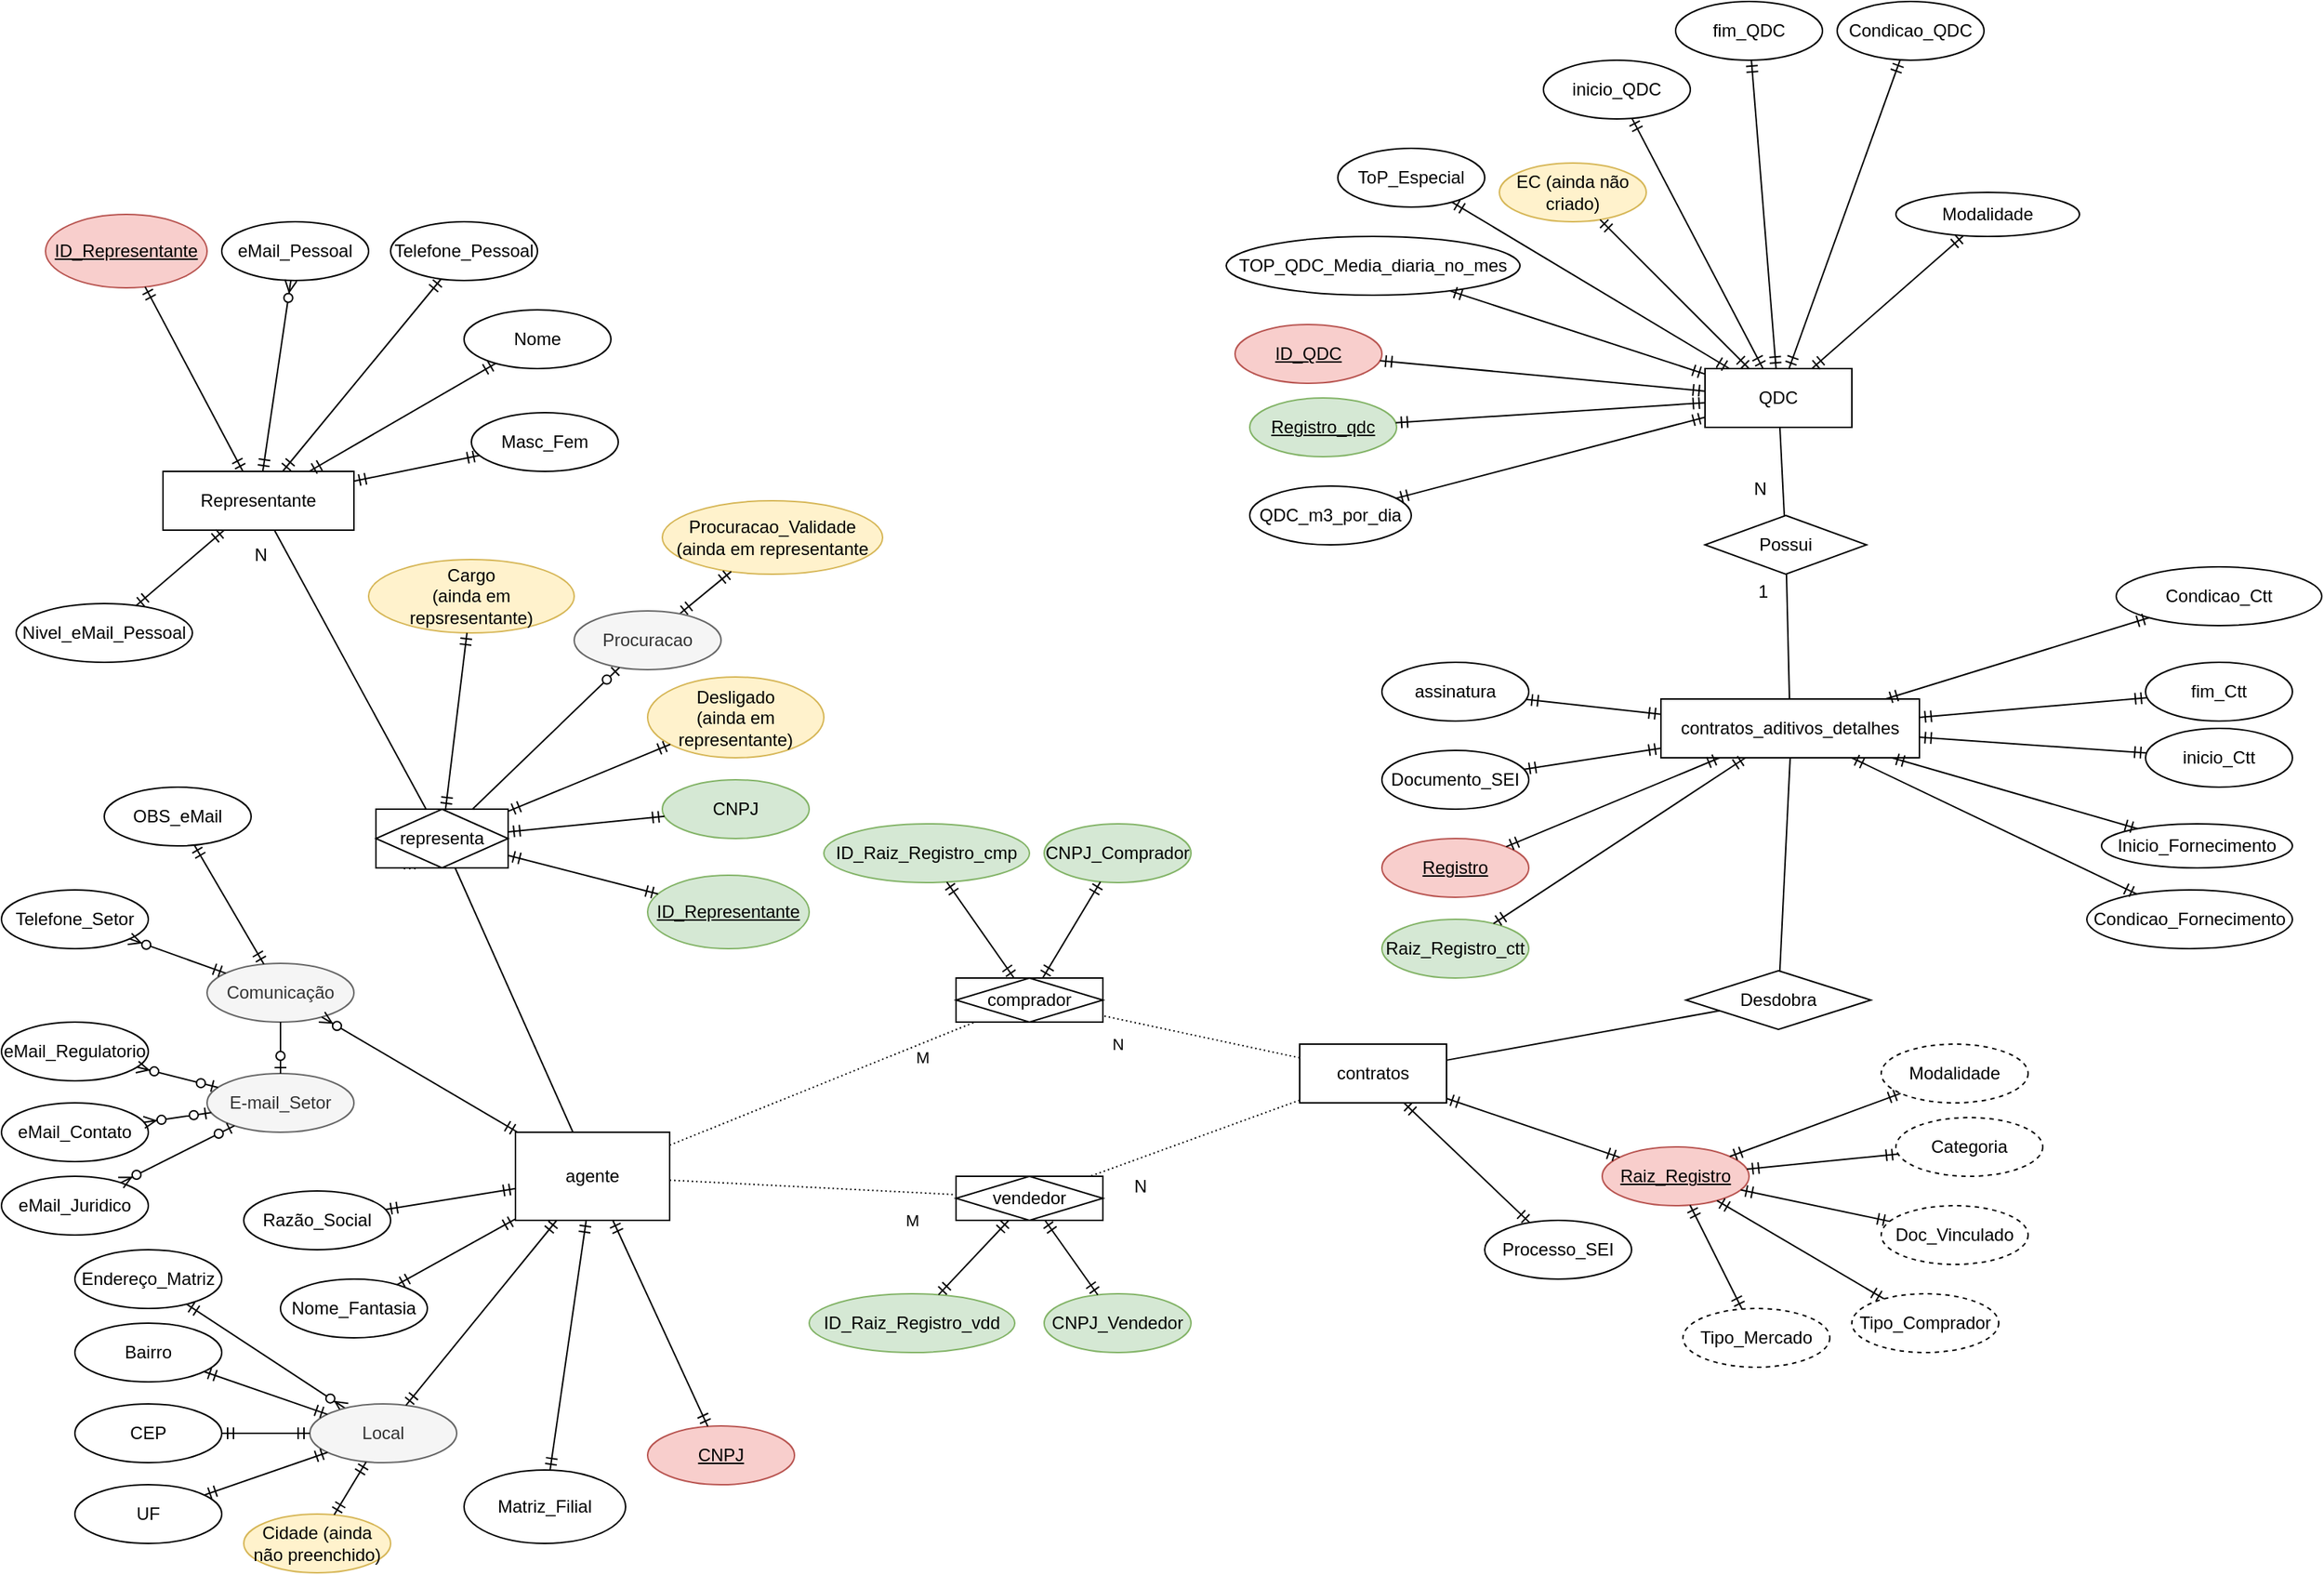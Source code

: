 <mxfile version="20.0.4" type="github">
  <diagram id="z1BtHYFctcjBthbJJMaT" name="Page-1">
    <mxGraphModel dx="2249" dy="762" grid="1" gridSize="10" guides="1" tooltips="1" connect="1" arrows="1" fold="1" page="1" pageScale="1" pageWidth="827" pageHeight="1169" math="0" shadow="0">
      <root>
        <mxCell id="0" />
        <mxCell id="1" parent="0" />
        <mxCell id="Wu606X-JvPXH9mhJWYIT-5" value="M" style="endArrow=none;html=1;rounded=0;dashed=1;dashPattern=1 2;" parent="1" source="j8WhiuEkw0j2lpAJxVqF-8" target="yKtcP5rsoNFj0mbVy7FB-18" edge="1">
          <mxGeometry x="0.615" y="-9" relative="1" as="geometry">
            <mxPoint x="-270" y="823.631" as="sourcePoint" />
            <mxPoint x="690" y="1040" as="targetPoint" />
            <mxPoint x="1" as="offset" />
          </mxGeometry>
        </mxCell>
        <mxCell id="Wu606X-JvPXH9mhJWYIT-7" value="N" style="endArrow=none;html=1;rounded=0;dashed=1;dashPattern=1 2;" parent="1" source="yKtcP5rsoNFj0mbVy7FB-27" target="yKtcP5rsoNFj0mbVy7FB-18" edge="1">
          <mxGeometry x="0.798" y="17" relative="1" as="geometry">
            <mxPoint x="490" y="870" as="sourcePoint" />
            <mxPoint x="600" y="1000" as="targetPoint" />
            <mxPoint as="offset" />
          </mxGeometry>
        </mxCell>
        <mxCell id="Wu606X-JvPXH9mhJWYIT-8" value="N" style="resizable=0;html=1;align=right;verticalAlign=bottom;" parent="Wu606X-JvPXH9mhJWYIT-7" connectable="0" vertex="1">
          <mxGeometry x="1" relative="1" as="geometry">
            <mxPoint x="-20" as="offset" />
          </mxGeometry>
        </mxCell>
        <mxCell id="Wu606X-JvPXH9mhJWYIT-9" value="contratos_aditivos_detalhes" style="whiteSpace=wrap;html=1;align=center;" parent="1" vertex="1">
          <mxGeometry x="310" y="565" width="176" height="40" as="geometry" />
        </mxCell>
        <mxCell id="Wu606X-JvPXH9mhJWYIT-16" value="CNPJ_Comprador" style="ellipse;whiteSpace=wrap;html=1;align=center;fillColor=#d5e8d4;strokeColor=#82b366;" parent="1" vertex="1">
          <mxGeometry x="-110" y="650" width="100" height="40" as="geometry" />
        </mxCell>
        <mxCell id="Wu606X-JvPXH9mhJWYIT-18" value="CNPJ_Vendedor" style="ellipse;whiteSpace=wrap;html=1;align=center;fillColor=#d5e8d4;strokeColor=#82b366;" parent="1" vertex="1">
          <mxGeometry x="-110" y="970" width="100" height="40" as="geometry" />
        </mxCell>
        <mxCell id="Wu606X-JvPXH9mhJWYIT-19" value="" style="fontSize=12;html=1;endArrow=ERmandOne;startArrow=ERmandOne;rounded=0;" parent="1" source="Wu606X-JvPXH9mhJWYIT-16" target="yKtcP5rsoNFj0mbVy7FB-18" edge="1">
          <mxGeometry width="100" height="100" relative="1" as="geometry">
            <mxPoint x="360" y="840" as="sourcePoint" />
            <mxPoint x="100" y="1050" as="targetPoint" />
          </mxGeometry>
        </mxCell>
        <mxCell id="Wu606X-JvPXH9mhJWYIT-20" value="" style="fontSize=12;html=1;endArrow=ERmandOne;startArrow=ERmandOne;rounded=0;" parent="1" source="Wu606X-JvPXH9mhJWYIT-18" target="yKtcP5rsoNFj0mbVy7FB-11" edge="1">
          <mxGeometry width="100" height="100" relative="1" as="geometry">
            <mxPoint x="-319.578" y="769.128" as="sourcePoint" />
            <mxPoint x="-382.5" y="965" as="targetPoint" />
            <Array as="points" />
          </mxGeometry>
        </mxCell>
        <mxCell id="Wu606X-JvPXH9mhJWYIT-21" value="Processo_SEI" style="ellipse;whiteSpace=wrap;html=1;align=center;" parent="1" vertex="1">
          <mxGeometry x="190" y="920" width="100" height="40" as="geometry" />
        </mxCell>
        <mxCell id="Wu606X-JvPXH9mhJWYIT-22" value="Documento_SEI" style="ellipse;whiteSpace=wrap;html=1;align=center;" parent="1" vertex="1">
          <mxGeometry x="120" y="600" width="100" height="40" as="geometry" />
        </mxCell>
        <mxCell id="Wu606X-JvPXH9mhJWYIT-23" value="inicio_Ctt" style="ellipse;whiteSpace=wrap;html=1;align=center;" parent="1" vertex="1">
          <mxGeometry x="640" y="585" width="100" height="40" as="geometry" />
        </mxCell>
        <mxCell id="Wu606X-JvPXH9mhJWYIT-24" value="fim_Ctt" style="ellipse;whiteSpace=wrap;html=1;align=center;" parent="1" vertex="1">
          <mxGeometry x="640" y="540" width="100" height="40" as="geometry" />
        </mxCell>
        <mxCell id="Wu606X-JvPXH9mhJWYIT-26" value="Raiz_Registro" style="ellipse;whiteSpace=wrap;html=1;align=center;fontStyle=4;fillColor=#f8cecc;strokeColor=#b85450;" parent="1" vertex="1">
          <mxGeometry x="270" y="870" width="100" height="40" as="geometry" />
        </mxCell>
        <mxCell id="Wu606X-JvPXH9mhJWYIT-27" value="Doc_Vinculado" style="ellipse;whiteSpace=wrap;html=1;align=center;dashed=1;" parent="1" vertex="1">
          <mxGeometry x="460" y="910" width="100" height="40" as="geometry" />
        </mxCell>
        <mxCell id="Wu606X-JvPXH9mhJWYIT-28" value="Categoria" style="ellipse;whiteSpace=wrap;html=1;align=center;dashed=1;" parent="1" vertex="1">
          <mxGeometry x="470" y="850" width="100" height="40" as="geometry" />
        </mxCell>
        <mxCell id="Wu606X-JvPXH9mhJWYIT-29" value="Modalidade" style="ellipse;whiteSpace=wrap;html=1;align=center;dashed=1;" parent="1" vertex="1">
          <mxGeometry x="460" y="800" width="100" height="40" as="geometry" />
        </mxCell>
        <mxCell id="Wu606X-JvPXH9mhJWYIT-30" value="Tipo_Mercado" style="ellipse;whiteSpace=wrap;html=1;align=center;dashed=1;" parent="1" vertex="1">
          <mxGeometry x="325" y="980" width="100" height="40" as="geometry" />
        </mxCell>
        <mxCell id="Wu606X-JvPXH9mhJWYIT-31" value="Tipo_Comprador" style="ellipse;whiteSpace=wrap;html=1;align=center;dashed=1;" parent="1" vertex="1">
          <mxGeometry x="440" y="970" width="100" height="40" as="geometry" />
        </mxCell>
        <mxCell id="Wu606X-JvPXH9mhJWYIT-32" value="" style="fontSize=12;html=1;endArrow=ERmandOne;startArrow=ERmandOne;rounded=0;" parent="1" source="Wu606X-JvPXH9mhJWYIT-26" target="Wu606X-JvPXH9mhJWYIT-31" edge="1">
          <mxGeometry width="100" height="100" relative="1" as="geometry">
            <mxPoint x="120" y="795" as="sourcePoint" />
            <mxPoint x="220" y="695" as="targetPoint" />
          </mxGeometry>
        </mxCell>
        <mxCell id="Wu606X-JvPXH9mhJWYIT-34" value="" style="fontSize=12;html=1;endArrow=ERmandOne;startArrow=ERmandOne;rounded=0;" parent="1" source="Wu606X-JvPXH9mhJWYIT-26" target="Wu606X-JvPXH9mhJWYIT-27" edge="1">
          <mxGeometry width="100" height="100" relative="1" as="geometry">
            <mxPoint x="-95.621" y="656.001" as="sourcePoint" />
            <mxPoint x="-154.448" y="584.008" as="targetPoint" />
          </mxGeometry>
        </mxCell>
        <mxCell id="Wu606X-JvPXH9mhJWYIT-35" value="" style="fontSize=12;html=1;endArrow=ERmandOne;startArrow=ERmandOne;rounded=0;" parent="1" source="Wu606X-JvPXH9mhJWYIT-26" target="Wu606X-JvPXH9mhJWYIT-28" edge="1">
          <mxGeometry width="100" height="100" relative="1" as="geometry">
            <mxPoint x="-85.621" y="666.001" as="sourcePoint" />
            <mxPoint x="-144.448" y="594.008" as="targetPoint" />
          </mxGeometry>
        </mxCell>
        <mxCell id="Wu606X-JvPXH9mhJWYIT-36" value="" style="fontSize=12;html=1;endArrow=ERmandOne;startArrow=ERmandOne;rounded=0;" parent="1" source="Wu606X-JvPXH9mhJWYIT-26" target="Wu606X-JvPXH9mhJWYIT-29" edge="1">
          <mxGeometry width="100" height="100" relative="1" as="geometry">
            <mxPoint x="-75.621" y="676.001" as="sourcePoint" />
            <mxPoint x="-134.448" y="604.008" as="targetPoint" />
          </mxGeometry>
        </mxCell>
        <mxCell id="Wu606X-JvPXH9mhJWYIT-37" value="" style="fontSize=12;html=1;endArrow=ERmandOne;startArrow=ERmandOne;rounded=0;" parent="1" source="Wu606X-JvPXH9mhJWYIT-26" target="Wu606X-JvPXH9mhJWYIT-30" edge="1">
          <mxGeometry width="100" height="100" relative="1" as="geometry">
            <mxPoint x="-65.621" y="686.001" as="sourcePoint" />
            <mxPoint x="-124.448" y="614.008" as="targetPoint" />
          </mxGeometry>
        </mxCell>
        <mxCell id="Wu606X-JvPXH9mhJWYIT-38" value="" style="fontSize=12;html=1;endArrow=ERmandOne;startArrow=ERmandOne;rounded=0;" parent="1" source="yKtcP5rsoNFj0mbVy7FB-27" target="Wu606X-JvPXH9mhJWYIT-26" edge="1">
          <mxGeometry width="100" height="100" relative="1" as="geometry">
            <mxPoint x="184.379" y="741.001" as="sourcePoint" />
            <mxPoint x="125.552" y="669.008" as="targetPoint" />
          </mxGeometry>
        </mxCell>
        <mxCell id="Wu606X-JvPXH9mhJWYIT-39" value="" style="fontSize=12;html=1;endArrow=ERmandOne;startArrow=ERmandOne;rounded=0;" parent="1" source="Wu606X-JvPXH9mhJWYIT-9" target="Wu606X-JvPXH9mhJWYIT-22" edge="1">
          <mxGeometry width="100" height="100" relative="1" as="geometry">
            <mxPoint x="194.379" y="751.001" as="sourcePoint" />
            <mxPoint x="135.552" y="679.008" as="targetPoint" />
          </mxGeometry>
        </mxCell>
        <mxCell id="Wu606X-JvPXH9mhJWYIT-40" value="" style="fontSize=12;html=1;endArrow=ERmandOne;startArrow=ERmandOne;rounded=0;" parent="1" source="yKtcP5rsoNFj0mbVy7FB-27" target="Wu606X-JvPXH9mhJWYIT-21" edge="1">
          <mxGeometry width="100" height="100" relative="1" as="geometry">
            <mxPoint x="204.379" y="761.001" as="sourcePoint" />
            <mxPoint x="145.552" y="689.008" as="targetPoint" />
          </mxGeometry>
        </mxCell>
        <mxCell id="B5VpAisv19EWvOKmCL3L-1" value="assinatura" style="ellipse;whiteSpace=wrap;html=1;align=center;" parent="1" vertex="1">
          <mxGeometry x="120" y="540" width="100" height="40" as="geometry" />
        </mxCell>
        <mxCell id="B5VpAisv19EWvOKmCL3L-2" value="" style="fontSize=12;html=1;endArrow=ERmandOne;startArrow=ERmandOne;rounded=0;" parent="1" source="Wu606X-JvPXH9mhJWYIT-9" target="B5VpAisv19EWvOKmCL3L-1" edge="1">
          <mxGeometry width="100" height="100" relative="1" as="geometry">
            <mxPoint x="360" y="840" as="sourcePoint" />
            <mxPoint x="460" y="740" as="targetPoint" />
          </mxGeometry>
        </mxCell>
        <mxCell id="B5VpAisv19EWvOKmCL3L-3" value="Possui" style="shape=rhombus;perimeter=rhombusPerimeter;whiteSpace=wrap;html=1;align=center;" parent="1" vertex="1">
          <mxGeometry x="340" y="440" width="110" height="40" as="geometry" />
        </mxCell>
        <mxCell id="B5VpAisv19EWvOKmCL3L-4" value="QDC" style="whiteSpace=wrap;html=1;align=center;" parent="1" vertex="1">
          <mxGeometry x="340" y="340" width="100" height="40" as="geometry" />
        </mxCell>
        <mxCell id="B5VpAisv19EWvOKmCL3L-6" value="" style="fontSize=12;html=1;endArrow=ERmandOne;startArrow=ERmandOne;rounded=0;" parent="1" source="Wu606X-JvPXH9mhJWYIT-23" target="Wu606X-JvPXH9mhJWYIT-9" edge="1">
          <mxGeometry width="100" height="100" relative="1" as="geometry">
            <mxPoint x="306.095" y="921.065" as="sourcePoint" />
            <mxPoint x="392.857" y="820" as="targetPoint" />
          </mxGeometry>
        </mxCell>
        <mxCell id="B5VpAisv19EWvOKmCL3L-7" value="" style="fontSize=12;html=1;endArrow=ERmandOne;startArrow=ERmandOne;rounded=0;" parent="1" source="Wu606X-JvPXH9mhJWYIT-24" target="Wu606X-JvPXH9mhJWYIT-9" edge="1">
          <mxGeometry width="100" height="100" relative="1" as="geometry">
            <mxPoint x="316.095" y="931.065" as="sourcePoint" />
            <mxPoint x="402.857" y="830" as="targetPoint" />
          </mxGeometry>
        </mxCell>
        <mxCell id="B5VpAisv19EWvOKmCL3L-8" value="" style="endArrow=none;html=1;rounded=0;" parent="1" source="Wu606X-JvPXH9mhJWYIT-9" target="B5VpAisv19EWvOKmCL3L-3" edge="1">
          <mxGeometry relative="1" as="geometry">
            <mxPoint x="330" y="790" as="sourcePoint" />
            <mxPoint x="490" y="790" as="targetPoint" />
          </mxGeometry>
        </mxCell>
        <mxCell id="B5VpAisv19EWvOKmCL3L-9" value="1" style="resizable=0;html=1;align=right;verticalAlign=bottom;" parent="B5VpAisv19EWvOKmCL3L-8" connectable="0" vertex="1">
          <mxGeometry x="1" relative="1" as="geometry">
            <mxPoint x="-12" y="20" as="offset" />
          </mxGeometry>
        </mxCell>
        <mxCell id="B5VpAisv19EWvOKmCL3L-10" value="QDC_m3_por_dia" style="ellipse;whiteSpace=wrap;html=1;align=center;" parent="1" vertex="1">
          <mxGeometry x="30" y="420" width="110" height="40" as="geometry" />
        </mxCell>
        <mxCell id="B5VpAisv19EWvOKmCL3L-11" value="Registro_qdc" style="ellipse;whiteSpace=wrap;html=1;align=center;fontStyle=4;fillColor=#d5e8d4;strokeColor=#82b366;" parent="1" vertex="1">
          <mxGeometry x="30" y="360" width="100" height="40" as="geometry" />
        </mxCell>
        <mxCell id="B5VpAisv19EWvOKmCL3L-12" value="" style="fontSize=12;html=1;endArrow=ERmandOne;startArrow=ERmandOne;rounded=0;" parent="1" source="B5VpAisv19EWvOKmCL3L-4" target="B5VpAisv19EWvOKmCL3L-11" edge="1">
          <mxGeometry width="100" height="100" relative="1" as="geometry">
            <mxPoint x="360" y="640" as="sourcePoint" />
            <mxPoint x="460" y="540" as="targetPoint" />
          </mxGeometry>
        </mxCell>
        <mxCell id="B5VpAisv19EWvOKmCL3L-13" value="" style="endArrow=none;html=1;rounded=0;" parent="1" source="B5VpAisv19EWvOKmCL3L-4" target="B5VpAisv19EWvOKmCL3L-3" edge="1">
          <mxGeometry relative="1" as="geometry">
            <mxPoint x="330" y="590" as="sourcePoint" />
            <mxPoint x="490" y="590" as="targetPoint" />
          </mxGeometry>
        </mxCell>
        <mxCell id="B5VpAisv19EWvOKmCL3L-14" value="N" style="resizable=0;html=1;align=right;verticalAlign=bottom;" parent="B5VpAisv19EWvOKmCL3L-13" connectable="0" vertex="1">
          <mxGeometry x="1" relative="1" as="geometry">
            <mxPoint x="-12" y="-10" as="offset" />
          </mxGeometry>
        </mxCell>
        <mxCell id="B5VpAisv19EWvOKmCL3L-16" value="inicio_QDC" style="ellipse;whiteSpace=wrap;html=1;align=center;" parent="1" vertex="1">
          <mxGeometry x="230" y="130" width="100" height="40" as="geometry" />
        </mxCell>
        <mxCell id="B5VpAisv19EWvOKmCL3L-17" value="fim_QDC" style="ellipse;whiteSpace=wrap;html=1;align=center;" parent="1" vertex="1">
          <mxGeometry x="320" y="90" width="100" height="40" as="geometry" />
        </mxCell>
        <mxCell id="B5VpAisv19EWvOKmCL3L-19" value="" style="fontSize=12;html=1;endArrow=ERmandOne;startArrow=ERmandOne;rounded=0;" parent="1" source="B5VpAisv19EWvOKmCL3L-4" target="B5VpAisv19EWvOKmCL3L-10" edge="1">
          <mxGeometry width="100" height="100" relative="1" as="geometry">
            <mxPoint x="410" y="520" as="sourcePoint" />
            <mxPoint x="315.725" y="457.15" as="targetPoint" />
          </mxGeometry>
        </mxCell>
        <mxCell id="B5VpAisv19EWvOKmCL3L-20" value="" style="fontSize=12;html=1;endArrow=ERmandOne;startArrow=ERmandOne;rounded=0;" parent="1" source="B5VpAisv19EWvOKmCL3L-4" target="B5VpAisv19EWvOKmCL3L-16" edge="1">
          <mxGeometry width="100" height="100" relative="1" as="geometry">
            <mxPoint x="420" y="530" as="sourcePoint" />
            <mxPoint x="325.725" y="467.15" as="targetPoint" />
          </mxGeometry>
        </mxCell>
        <mxCell id="B5VpAisv19EWvOKmCL3L-21" value="" style="fontSize=12;html=1;endArrow=ERmandOne;startArrow=ERmandOne;rounded=0;" parent="1" source="B5VpAisv19EWvOKmCL3L-4" target="B5VpAisv19EWvOKmCL3L-17" edge="1">
          <mxGeometry width="100" height="100" relative="1" as="geometry">
            <mxPoint x="430" y="540" as="sourcePoint" />
            <mxPoint x="335.725" y="477.15" as="targetPoint" />
          </mxGeometry>
        </mxCell>
        <mxCell id="yKtcP5rsoNFj0mbVy7FB-1" value="ID_QDC" style="ellipse;whiteSpace=wrap;html=1;align=center;fontStyle=4;fillColor=#f8cecc;strokeColor=#b85450;" parent="1" vertex="1">
          <mxGeometry x="20" y="310" width="100" height="40" as="geometry" />
        </mxCell>
        <mxCell id="yKtcP5rsoNFj0mbVy7FB-3" value="TOP_QDC_Media_diaria_no_mes" style="ellipse;whiteSpace=wrap;html=1;align=center;" parent="1" vertex="1">
          <mxGeometry x="14" y="250" width="200" height="40" as="geometry" />
        </mxCell>
        <mxCell id="yKtcP5rsoNFj0mbVy7FB-4" value="ToP_Especial" style="ellipse;whiteSpace=wrap;html=1;align=center;" parent="1" vertex="1">
          <mxGeometry x="90" y="190" width="100" height="40" as="geometry" />
        </mxCell>
        <mxCell id="yKtcP5rsoNFj0mbVy7FB-5" value="" style="fontSize=12;html=1;endArrow=ERmandOne;startArrow=ERmandOne;rounded=0;" parent="1" source="B5VpAisv19EWvOKmCL3L-4" target="yKtcP5rsoNFj0mbVy7FB-1" edge="1">
          <mxGeometry width="100" height="100" relative="1" as="geometry">
            <mxPoint x="420" y="520" as="sourcePoint" />
            <mxPoint x="237.459" y="416.714" as="targetPoint" />
          </mxGeometry>
        </mxCell>
        <mxCell id="yKtcP5rsoNFj0mbVy7FB-7" value="" style="fontSize=12;html=1;endArrow=ERmandOne;startArrow=ERmandOne;rounded=0;" parent="1" source="B5VpAisv19EWvOKmCL3L-4" target="yKtcP5rsoNFj0mbVy7FB-3" edge="1">
          <mxGeometry width="100" height="100" relative="1" as="geometry">
            <mxPoint x="417" y="520" as="sourcePoint" />
            <mxPoint x="230.895" y="358.17" as="targetPoint" />
          </mxGeometry>
        </mxCell>
        <mxCell id="yKtcP5rsoNFj0mbVy7FB-8" value="" style="fontSize=12;html=1;endArrow=ERmandOne;startArrow=ERmandOne;rounded=0;" parent="1" source="B5VpAisv19EWvOKmCL3L-4" target="yKtcP5rsoNFj0mbVy7FB-4" edge="1">
          <mxGeometry width="100" height="100" relative="1" as="geometry">
            <mxPoint x="427" y="530" as="sourcePoint" />
            <mxPoint x="240.895" y="368.17" as="targetPoint" />
          </mxGeometry>
        </mxCell>
        <mxCell id="yKtcP5rsoNFj0mbVy7FB-9" value="Condicao_QDC" style="ellipse;whiteSpace=wrap;html=1;align=center;" parent="1" vertex="1">
          <mxGeometry x="430" y="90" width="100" height="40" as="geometry" />
        </mxCell>
        <mxCell id="yKtcP5rsoNFj0mbVy7FB-10" value="" style="fontSize=12;html=1;endArrow=ERmandOne;startArrow=ERmandOne;rounded=0;" parent="1" source="B5VpAisv19EWvOKmCL3L-4" target="yKtcP5rsoNFj0mbVy7FB-9" edge="1">
          <mxGeometry width="100" height="100" relative="1" as="geometry">
            <mxPoint x="437" y="540" as="sourcePoint" />
            <mxPoint x="250.895" y="378.17" as="targetPoint" />
          </mxGeometry>
        </mxCell>
        <mxCell id="yKtcP5rsoNFj0mbVy7FB-11" value="vendedor" style="shape=associativeEntity;whiteSpace=wrap;html=1;align=center;" parent="1" vertex="1">
          <mxGeometry x="-170" y="890" width="100" height="30" as="geometry" />
        </mxCell>
        <mxCell id="yKtcP5rsoNFj0mbVy7FB-18" value="comprador" style="shape=associativeEntity;whiteSpace=wrap;html=1;align=center;" parent="1" vertex="1">
          <mxGeometry x="-170" y="755" width="100" height="30" as="geometry" />
        </mxCell>
        <mxCell id="yKtcP5rsoNFj0mbVy7FB-23" value="Condicao_Fornecimento" style="ellipse;whiteSpace=wrap;html=1;align=center;" parent="1" vertex="1">
          <mxGeometry x="600" y="695" width="140" height="40" as="geometry" />
        </mxCell>
        <mxCell id="yKtcP5rsoNFj0mbVy7FB-24" value="" style="fontSize=12;html=1;endArrow=ERmandOne;startArrow=ERmandOne;rounded=0;" parent="1" source="Wu606X-JvPXH9mhJWYIT-9" target="yKtcP5rsoNFj0mbVy7FB-23" edge="1">
          <mxGeometry width="100" height="100" relative="1" as="geometry">
            <mxPoint x="430" y="770" as="sourcePoint" />
            <mxPoint x="201.958" y="829.122" as="targetPoint" />
          </mxGeometry>
        </mxCell>
        <mxCell id="yKtcP5rsoNFj0mbVy7FB-25" value="Condicao_Ctt" style="ellipse;whiteSpace=wrap;html=1;align=center;" parent="1" vertex="1">
          <mxGeometry x="620" y="475" width="140" height="40" as="geometry" />
        </mxCell>
        <mxCell id="yKtcP5rsoNFj0mbVy7FB-26" value="" style="fontSize=12;html=1;endArrow=ERmandOne;startArrow=ERmandOne;rounded=0;" parent="1" source="Wu606X-JvPXH9mhJWYIT-9" target="yKtcP5rsoNFj0mbVy7FB-25" edge="1">
          <mxGeometry width="100" height="100" relative="1" as="geometry">
            <mxPoint x="430" y="745.294" as="sourcePoint" />
            <mxPoint x="350.283" y="721.848" as="targetPoint" />
          </mxGeometry>
        </mxCell>
        <mxCell id="yKtcP5rsoNFj0mbVy7FB-27" value="contratos" style="whiteSpace=wrap;html=1;align=center;" parent="1" vertex="1">
          <mxGeometry x="64" y="800" width="100" height="40" as="geometry" />
        </mxCell>
        <mxCell id="yKtcP5rsoNFj0mbVy7FB-33" value="Desdobra" style="shape=rhombus;perimeter=rhombusPerimeter;whiteSpace=wrap;html=1;align=center;" parent="1" vertex="1">
          <mxGeometry x="327" y="750" width="126" height="40" as="geometry" />
        </mxCell>
        <mxCell id="yKtcP5rsoNFj0mbVy7FB-34" value="" style="endArrow=none;html=1;rounded=0;exitX=0.5;exitY=1;exitDx=0;exitDy=0;" parent="1" source="Wu606X-JvPXH9mhJWYIT-9" target="yKtcP5rsoNFj0mbVy7FB-33" edge="1">
          <mxGeometry relative="1" as="geometry">
            <mxPoint x="330" y="800" as="sourcePoint" />
            <mxPoint x="490" y="800" as="targetPoint" />
          </mxGeometry>
        </mxCell>
        <mxCell id="yKtcP5rsoNFj0mbVy7FB-35" value="" style="endArrow=none;html=1;rounded=0;" parent="1" source="yKtcP5rsoNFj0mbVy7FB-27" target="yKtcP5rsoNFj0mbVy7FB-33" edge="1">
          <mxGeometry relative="1" as="geometry">
            <mxPoint x="424" y="800" as="sourcePoint" />
            <mxPoint x="450" y="850" as="targetPoint" />
          </mxGeometry>
        </mxCell>
        <mxCell id="yKtcP5rsoNFj0mbVy7FB-39" value="Registro" style="ellipse;whiteSpace=wrap;html=1;align=center;fontStyle=4;fillColor=#f8cecc;strokeColor=#b85450;" parent="1" vertex="1">
          <mxGeometry x="120" y="660" width="100" height="40" as="geometry" />
        </mxCell>
        <mxCell id="yKtcP5rsoNFj0mbVy7FB-40" value="" style="fontSize=12;html=1;endArrow=ERmandOne;startArrow=ERmandOne;rounded=0;" parent="1" source="Wu606X-JvPXH9mhJWYIT-9" target="yKtcP5rsoNFj0mbVy7FB-39" edge="1">
          <mxGeometry width="100" height="100" relative="1" as="geometry">
            <mxPoint x="374" y="790" as="sourcePoint" />
            <mxPoint x="274" y="790" as="targetPoint" />
          </mxGeometry>
        </mxCell>
        <mxCell id="yKtcP5rsoNFj0mbVy7FB-43" value="Raiz_Registro_ctt" style="ellipse;whiteSpace=wrap;html=1;align=center;fillColor=#d5e8d4;strokeColor=#82b366;" parent="1" vertex="1">
          <mxGeometry x="120" y="715" width="100" height="40" as="geometry" />
        </mxCell>
        <mxCell id="yKtcP5rsoNFj0mbVy7FB-44" value="" style="fontSize=12;html=1;endArrow=ERmandOne;startArrow=ERmandOne;rounded=0;" parent="1" source="Wu606X-JvPXH9mhJWYIT-9" target="yKtcP5rsoNFj0mbVy7FB-43" edge="1">
          <mxGeometry width="100" height="100" relative="1" as="geometry">
            <mxPoint x="374" y="787.353" as="sourcePoint" />
            <mxPoint x="266.929" y="803.099" as="targetPoint" />
          </mxGeometry>
        </mxCell>
        <mxCell id="9fGH4mzginfkWkkIItq5-1" value="" style="endArrow=none;html=1;rounded=0;dashed=1;dashPattern=1 2;" parent="1" source="yKtcP5rsoNFj0mbVy7FB-27" target="yKtcP5rsoNFj0mbVy7FB-11" edge="1">
          <mxGeometry relative="1" as="geometry">
            <mxPoint x="480.003" y="970" as="sourcePoint" />
            <mxPoint x="572.86" y="1020" as="targetPoint" />
          </mxGeometry>
        </mxCell>
        <mxCell id="9fGH4mzginfkWkkIItq5-2" value="N" style="resizable=0;html=1;align=right;verticalAlign=bottom;" parent="9fGH4mzginfkWkkIItq5-1" connectable="0" vertex="1">
          <mxGeometry x="1" relative="1" as="geometry">
            <mxPoint x="39" y="15" as="offset" />
          </mxGeometry>
        </mxCell>
        <mxCell id="9fGH4mzginfkWkkIItq5-3" value="M" style="endArrow=none;html=1;rounded=0;dashed=1;dashPattern=1 2;" parent="1" source="j8WhiuEkw0j2lpAJxVqF-8" target="yKtcP5rsoNFj0mbVy7FB-11" edge="1">
          <mxGeometry x="0.702" y="-19" relative="1" as="geometry">
            <mxPoint x="-270" y="848.696" as="sourcePoint" />
            <mxPoint x="587.5" y="1080" as="targetPoint" />
            <mxPoint as="offset" />
          </mxGeometry>
        </mxCell>
        <mxCell id="9fGH4mzginfkWkkIItq5-5" value="Inicio_Fornecimento" style="ellipse;whiteSpace=wrap;html=1;align=center;" parent="1" vertex="1">
          <mxGeometry x="610" y="650" width="130" height="30" as="geometry" />
        </mxCell>
        <mxCell id="9fGH4mzginfkWkkIItq5-8" value="" style="fontSize=12;html=1;endArrow=ERmandOne;startArrow=ERmandOne;rounded=0;" parent="1" source="Wu606X-JvPXH9mhJWYIT-9" target="9fGH4mzginfkWkkIItq5-5" edge="1">
          <mxGeometry width="100" height="100" relative="1" as="geometry">
            <mxPoint x="360" y="440" as="sourcePoint" />
            <mxPoint x="460" y="340" as="targetPoint" />
          </mxGeometry>
        </mxCell>
        <mxCell id="9fGH4mzginfkWkkIItq5-10" value="Modalidade" style="ellipse;whiteSpace=wrap;html=1;align=center;" parent="1" vertex="1">
          <mxGeometry x="470" y="220" width="125" height="30" as="geometry" />
        </mxCell>
        <mxCell id="9fGH4mzginfkWkkIItq5-11" value="" style="fontSize=12;html=1;endArrow=ERmandOne;startArrow=ERmandOne;rounded=0;" parent="1" source="B5VpAisv19EWvOKmCL3L-4" target="9fGH4mzginfkWkkIItq5-10" edge="1">
          <mxGeometry width="100" height="100" relative="1" as="geometry">
            <mxPoint x="450" y="358.372" as="sourcePoint" />
            <mxPoint x="558.475" y="333.145" as="targetPoint" />
          </mxGeometry>
        </mxCell>
        <mxCell id="vspyRBZKcDr5wDMLKzkA-1" value="ID_Raiz_Registro_vdd" style="ellipse;whiteSpace=wrap;html=1;align=center;fillColor=#d5e8d4;strokeColor=#82b366;" parent="1" vertex="1">
          <mxGeometry x="-270" y="970" width="140" height="40" as="geometry" />
        </mxCell>
        <mxCell id="vspyRBZKcDr5wDMLKzkA-2" value="" style="fontSize=12;html=1;endArrow=ERmandOne;startArrow=ERmandOne;rounded=0;" parent="1" source="vspyRBZKcDr5wDMLKzkA-1" target="yKtcP5rsoNFj0mbVy7FB-11" edge="1">
          <mxGeometry width="100" height="100" relative="1" as="geometry">
            <mxPoint x="-199.578" y="809.128" as="sourcePoint" />
            <mxPoint x="-137.391" y="925" as="targetPoint" />
            <Array as="points" />
          </mxGeometry>
        </mxCell>
        <mxCell id="vspyRBZKcDr5wDMLKzkA-3" value="ID_Raiz_Registro_cmp" style="ellipse;whiteSpace=wrap;html=1;align=center;fillColor=#d5e8d4;strokeColor=#82b366;" parent="1" vertex="1">
          <mxGeometry x="-260" y="650" width="140" height="40" as="geometry" />
        </mxCell>
        <mxCell id="vspyRBZKcDr5wDMLKzkA-4" value="" style="fontSize=12;html=1;endArrow=ERmandOne;startArrow=ERmandOne;rounded=0;" parent="1" source="vspyRBZKcDr5wDMLKzkA-3" target="yKtcP5rsoNFj0mbVy7FB-18" edge="1">
          <mxGeometry width="100" height="100" relative="1" as="geometry">
            <mxPoint x="700.422" y="789.128" as="sourcePoint" />
            <mxPoint x="750" y="920" as="targetPoint" />
            <Array as="points" />
          </mxGeometry>
        </mxCell>
        <mxCell id="j8WhiuEkw0j2lpAJxVqF-1" value="Telefone_Setor" style="ellipse;whiteSpace=wrap;html=1;align=center;" parent="1" vertex="1">
          <mxGeometry x="-820" y="695" width="100" height="40" as="geometry" />
        </mxCell>
        <mxCell id="j8WhiuEkw0j2lpAJxVqF-2" value="E-mail_Setor" style="ellipse;whiteSpace=wrap;html=1;align=center;fillColor=#f5f5f5;fontColor=#333333;strokeColor=#666666;" parent="1" vertex="1">
          <mxGeometry x="-680" y="820" width="100" height="40" as="geometry" />
        </mxCell>
        <mxCell id="j8WhiuEkw0j2lpAJxVqF-3" value="Nome_Fantasia" style="ellipse;whiteSpace=wrap;html=1;align=center;" parent="1" vertex="1">
          <mxGeometry x="-630" y="960" width="100" height="40" as="geometry" />
        </mxCell>
        <mxCell id="j8WhiuEkw0j2lpAJxVqF-4" value="Razão_Social" style="ellipse;whiteSpace=wrap;html=1;align=center;" parent="1" vertex="1">
          <mxGeometry x="-655" y="900" width="100" height="40" as="geometry" />
        </mxCell>
        <mxCell id="j8WhiuEkw0j2lpAJxVqF-5" value="Endereço_Matriz" style="ellipse;whiteSpace=wrap;html=1;align=center;" parent="1" vertex="1">
          <mxGeometry x="-770" y="940" width="100" height="40" as="geometry" />
        </mxCell>
        <mxCell id="j8WhiuEkw0j2lpAJxVqF-6" value="Comunicação" style="ellipse;whiteSpace=wrap;html=1;align=center;fillColor=#f5f5f5;fontColor=#333333;strokeColor=#666666;" parent="1" vertex="1">
          <mxGeometry x="-680" y="745" width="100" height="40" as="geometry" />
        </mxCell>
        <mxCell id="j8WhiuEkw0j2lpAJxVqF-7" value="CNPJ" style="ellipse;whiteSpace=wrap;html=1;align=center;fontStyle=4;fillColor=#f8cecc;strokeColor=#b85450;" parent="1" vertex="1">
          <mxGeometry x="-380" y="1060" width="100" height="40" as="geometry" />
        </mxCell>
        <mxCell id="j8WhiuEkw0j2lpAJxVqF-8" value="agente" style="whiteSpace=wrap;html=1;align=center;" parent="1" vertex="1">
          <mxGeometry x="-470" y="860" width="105" height="60" as="geometry" />
        </mxCell>
        <mxCell id="j8WhiuEkw0j2lpAJxVqF-9" value="" style="fontSize=12;html=1;endArrow=ERzeroToMany;startArrow=ERmandOne;rounded=0;" parent="1" source="j8WhiuEkw0j2lpAJxVqF-8" target="j8WhiuEkw0j2lpAJxVqF-6" edge="1">
          <mxGeometry width="100" height="100" relative="1" as="geometry">
            <mxPoint x="-430" y="630" as="sourcePoint" />
            <mxPoint x="-330" y="530" as="targetPoint" />
          </mxGeometry>
        </mxCell>
        <mxCell id="j8WhiuEkw0j2lpAJxVqF-10" value="" style="fontSize=12;html=1;endArrow=ERmandOne;startArrow=ERmandOne;rounded=0;" parent="1" source="j8WhiuEkw0j2lpAJxVqF-7" target="j8WhiuEkw0j2lpAJxVqF-8" edge="1">
          <mxGeometry width="100" height="100" relative="1" as="geometry">
            <mxPoint x="-430" y="730" as="sourcePoint" />
            <mxPoint x="-330" y="630" as="targetPoint" />
          </mxGeometry>
        </mxCell>
        <mxCell id="j8WhiuEkw0j2lpAJxVqF-11" value="" style="fontSize=12;html=1;endArrow=ERmandOne;startArrow=ERmandOne;rounded=0;" parent="1" source="j8WhiuEkw0j2lpAJxVqF-4" target="j8WhiuEkw0j2lpAJxVqF-8" edge="1">
          <mxGeometry width="100" height="100" relative="1" as="geometry">
            <mxPoint x="-430" y="730" as="sourcePoint" />
            <mxPoint x="-330" y="630" as="targetPoint" />
          </mxGeometry>
        </mxCell>
        <mxCell id="j8WhiuEkw0j2lpAJxVqF-12" value="" style="fontSize=12;html=1;endArrow=ERmandOne;startArrow=ERmandOne;rounded=0;" parent="1" source="j8WhiuEkw0j2lpAJxVqF-3" target="j8WhiuEkw0j2lpAJxVqF-8" edge="1">
          <mxGeometry width="100" height="100" relative="1" as="geometry">
            <mxPoint x="-430" y="730" as="sourcePoint" />
            <mxPoint x="-330" y="630" as="targetPoint" />
          </mxGeometry>
        </mxCell>
        <mxCell id="j8WhiuEkw0j2lpAJxVqF-13" value="" style="fontSize=12;html=1;endArrow=ERzeroToMany;startArrow=ERmandOne;rounded=0;" parent="1" source="j8WhiuEkw0j2lpAJxVqF-5" target="j8WhiuEkw0j2lpAJxVqF-96" edge="1">
          <mxGeometry width="100" height="100" relative="1" as="geometry">
            <mxPoint x="-430" y="730" as="sourcePoint" />
            <mxPoint x="-330" y="630" as="targetPoint" />
          </mxGeometry>
        </mxCell>
        <mxCell id="j8WhiuEkw0j2lpAJxVqF-14" value="" style="fontSize=12;html=1;endArrow=ERzeroToMany;startArrow=ERmandOne;rounded=0;" parent="1" source="j8WhiuEkw0j2lpAJxVqF-6" target="j8WhiuEkw0j2lpAJxVqF-1" edge="1">
          <mxGeometry width="100" height="100" relative="1" as="geometry">
            <mxPoint x="-618.481" y="759.259" as="sourcePoint" />
            <mxPoint x="-661.519" y="820.741" as="targetPoint" />
            <Array as="points" />
          </mxGeometry>
        </mxCell>
        <mxCell id="j8WhiuEkw0j2lpAJxVqF-15" value="eMail_Regulatorio" style="ellipse;whiteSpace=wrap;html=1;align=center;" parent="1" vertex="1">
          <mxGeometry x="-820" y="785" width="100" height="40" as="geometry" />
        </mxCell>
        <mxCell id="j8WhiuEkw0j2lpAJxVqF-16" value="eMail_Contato" style="ellipse;whiteSpace=wrap;html=1;align=center;" parent="1" vertex="1">
          <mxGeometry x="-820" y="840" width="100" height="40" as="geometry" />
        </mxCell>
        <mxCell id="j8WhiuEkw0j2lpAJxVqF-17" value="eMail_Juridico" style="ellipse;whiteSpace=wrap;html=1;align=center;" parent="1" vertex="1">
          <mxGeometry x="-820" y="890" width="100" height="40" as="geometry" />
        </mxCell>
        <mxCell id="j8WhiuEkw0j2lpAJxVqF-18" value="" style="fontSize=12;html=1;endArrow=ERzeroToMany;startArrow=ERzeroToOne;rounded=0;" parent="1" source="j8WhiuEkw0j2lpAJxVqF-2" target="j8WhiuEkw0j2lpAJxVqF-15" edge="1">
          <mxGeometry width="100" height="100" relative="1" as="geometry">
            <mxPoint x="-885" y="1090" as="sourcePoint" />
            <mxPoint x="-785" y="990" as="targetPoint" />
          </mxGeometry>
        </mxCell>
        <mxCell id="j8WhiuEkw0j2lpAJxVqF-19" value="" style="fontSize=12;html=1;endArrow=ERzeroToOne;endFill=1;rounded=0;" parent="1" source="j8WhiuEkw0j2lpAJxVqF-6" target="j8WhiuEkw0j2lpAJxVqF-2" edge="1">
          <mxGeometry width="100" height="100" relative="1" as="geometry">
            <mxPoint x="-365" y="840" as="sourcePoint" />
            <mxPoint x="-265" y="740" as="targetPoint" />
          </mxGeometry>
        </mxCell>
        <mxCell id="j8WhiuEkw0j2lpAJxVqF-20" value="" style="fontSize=12;html=1;endArrow=ERzeroToMany;startArrow=ERzeroToOne;rounded=0;" parent="1" source="j8WhiuEkw0j2lpAJxVqF-2" target="j8WhiuEkw0j2lpAJxVqF-17" edge="1">
          <mxGeometry width="100" height="100" relative="1" as="geometry">
            <mxPoint x="-365" y="840" as="sourcePoint" />
            <mxPoint x="-265" y="740" as="targetPoint" />
          </mxGeometry>
        </mxCell>
        <mxCell id="j8WhiuEkw0j2lpAJxVqF-21" value="" style="fontSize=12;html=1;endArrow=ERzeroToMany;startArrow=ERzeroToOne;rounded=0;" parent="1" source="j8WhiuEkw0j2lpAJxVqF-2" target="j8WhiuEkw0j2lpAJxVqF-16" edge="1">
          <mxGeometry width="100" height="100" relative="1" as="geometry">
            <mxPoint x="-365" y="840" as="sourcePoint" />
            <mxPoint x="-555" y="1060" as="targetPoint" />
          </mxGeometry>
        </mxCell>
        <mxCell id="j8WhiuEkw0j2lpAJxVqF-32" value="Representante" style="whiteSpace=wrap;html=1;align=center;" parent="1" vertex="1">
          <mxGeometry x="-710" y="410" width="130" height="40" as="geometry" />
        </mxCell>
        <mxCell id="j8WhiuEkw0j2lpAJxVqF-33" value="CNPJ" style="ellipse;whiteSpace=wrap;html=1;align=center;fillColor=#d5e8d4;strokeColor=#82b366;" parent="1" vertex="1">
          <mxGeometry x="-370" y="620" width="100" height="40" as="geometry" />
        </mxCell>
        <mxCell id="j8WhiuEkw0j2lpAJxVqF-34" value="eMail_Pessoal" style="ellipse;whiteSpace=wrap;html=1;align=center;" parent="1" vertex="1">
          <mxGeometry x="-670" y="240" width="100" height="40" as="geometry" />
        </mxCell>
        <mxCell id="j8WhiuEkw0j2lpAJxVqF-35" value="Nome" style="ellipse;whiteSpace=wrap;html=1;align=center;" parent="1" vertex="1">
          <mxGeometry x="-505" y="300" width="100" height="40" as="geometry" />
        </mxCell>
        <mxCell id="j8WhiuEkw0j2lpAJxVqF-36" value="Cargo&lt;br&gt;(ainda em repsresentante)" style="ellipse;whiteSpace=wrap;html=1;align=center;fillColor=#fff2cc;strokeColor=#d6b656;" parent="1" vertex="1">
          <mxGeometry x="-570" y="470" width="140" height="50" as="geometry" />
        </mxCell>
        <mxCell id="j8WhiuEkw0j2lpAJxVqF-37" value="" style="fontSize=12;html=1;endArrow=ERmandOne;startArrow=ERmandOne;rounded=0;" parent="1" source="j8WhiuEkw0j2lpAJxVqF-51" target="j8WhiuEkw0j2lpAJxVqF-33" edge="1">
          <mxGeometry width="100" height="100" relative="1" as="geometry">
            <mxPoint x="-900" y="600" as="sourcePoint" />
            <mxPoint x="-800" y="500" as="targetPoint" />
          </mxGeometry>
        </mxCell>
        <mxCell id="j8WhiuEkw0j2lpAJxVqF-38" value="" style="fontSize=12;html=1;endArrow=ERzeroToMany;startArrow=ERmandOne;rounded=0;" parent="1" source="j8WhiuEkw0j2lpAJxVqF-32" target="j8WhiuEkw0j2lpAJxVqF-34" edge="1">
          <mxGeometry width="100" height="100" relative="1" as="geometry">
            <mxPoint x="-900" y="600" as="sourcePoint" />
            <mxPoint x="-800" y="500" as="targetPoint" />
          </mxGeometry>
        </mxCell>
        <mxCell id="j8WhiuEkw0j2lpAJxVqF-39" value="" style="fontSize=12;html=1;endArrow=ERmandOne;startArrow=ERmandOne;rounded=0;" parent="1" source="j8WhiuEkw0j2lpAJxVqF-32" target="j8WhiuEkw0j2lpAJxVqF-35" edge="1">
          <mxGeometry width="100" height="100" relative="1" as="geometry">
            <mxPoint x="-900" y="600" as="sourcePoint" />
            <mxPoint x="-800" y="500" as="targetPoint" />
          </mxGeometry>
        </mxCell>
        <mxCell id="j8WhiuEkw0j2lpAJxVqF-40" value="" style="fontSize=12;html=1;endArrow=ERmandOne;startArrow=ERmandOne;rounded=0;" parent="1" source="j8WhiuEkw0j2lpAJxVqF-51" target="j8WhiuEkw0j2lpAJxVqF-36" edge="1">
          <mxGeometry width="100" height="100" relative="1" as="geometry">
            <mxPoint x="-900" y="600" as="sourcePoint" />
            <mxPoint x="-800" y="500" as="targetPoint" />
          </mxGeometry>
        </mxCell>
        <mxCell id="j8WhiuEkw0j2lpAJxVqF-41" value="Procuracao_Validade&lt;br&gt;(ainda em representante" style="ellipse;whiteSpace=wrap;html=1;align=center;fillColor=#fff2cc;strokeColor=#d6b656;" parent="1" vertex="1">
          <mxGeometry x="-370" y="430" width="150" height="50" as="geometry" />
        </mxCell>
        <mxCell id="j8WhiuEkw0j2lpAJxVqF-42" value="" style="fontSize=12;html=1;endArrow=ERmandOne;startArrow=ERmandOne;rounded=0;" parent="1" source="j8WhiuEkw0j2lpAJxVqF-41" target="j8WhiuEkw0j2lpAJxVqF-79" edge="1">
          <mxGeometry width="100" height="100" relative="1" as="geometry">
            <mxPoint x="-900" y="500" as="sourcePoint" />
            <mxPoint x="-800" y="400" as="targetPoint" />
          </mxGeometry>
        </mxCell>
        <mxCell id="j8WhiuEkw0j2lpAJxVqF-47" value="" style="endArrow=none;html=1;rounded=0;" parent="1" source="j8WhiuEkw0j2lpAJxVqF-8" target="j8WhiuEkw0j2lpAJxVqF-51" edge="1">
          <mxGeometry relative="1" as="geometry">
            <mxPoint x="-460" y="580" as="sourcePoint" />
            <mxPoint x="-388.12" y="588.205" as="targetPoint" />
          </mxGeometry>
        </mxCell>
        <mxCell id="j8WhiuEkw0j2lpAJxVqF-48" value="M" style="resizable=0;html=1;align=right;verticalAlign=bottom;" parent="j8WhiuEkw0j2lpAJxVqF-47" connectable="0" vertex="1">
          <mxGeometry x="1" relative="1" as="geometry">
            <mxPoint x="-25" y="5" as="offset" />
          </mxGeometry>
        </mxCell>
        <mxCell id="j8WhiuEkw0j2lpAJxVqF-49" value="" style="endArrow=none;html=1;rounded=0;" parent="1" source="j8WhiuEkw0j2lpAJxVqF-51" target="j8WhiuEkw0j2lpAJxVqF-32" edge="1">
          <mxGeometry relative="1" as="geometry">
            <mxPoint x="-333.168" y="578.812" as="sourcePoint" />
            <mxPoint x="-300" y="580" as="targetPoint" />
          </mxGeometry>
        </mxCell>
        <mxCell id="j8WhiuEkw0j2lpAJxVqF-50" value="N" style="resizable=0;html=1;align=right;verticalAlign=bottom;" parent="j8WhiuEkw0j2lpAJxVqF-49" connectable="0" vertex="1">
          <mxGeometry x="1" relative="1" as="geometry">
            <mxPoint x="-4" y="25" as="offset" />
          </mxGeometry>
        </mxCell>
        <mxCell id="j8WhiuEkw0j2lpAJxVqF-51" value="representa" style="shape=associativeEntity;whiteSpace=wrap;html=1;align=center;" parent="1" vertex="1">
          <mxGeometry x="-565" y="640" width="90" height="40" as="geometry" />
        </mxCell>
        <mxCell id="j8WhiuEkw0j2lpAJxVqF-52" value="Telefone_Pessoal" style="ellipse;whiteSpace=wrap;html=1;align=center;" parent="1" vertex="1">
          <mxGeometry x="-555" y="240" width="100" height="40" as="geometry" />
        </mxCell>
        <mxCell id="j8WhiuEkw0j2lpAJxVqF-53" value="" style="fontSize=12;html=1;endArrow=ERmandOne;startArrow=ERmandOne;rounded=0;" parent="1" source="j8WhiuEkw0j2lpAJxVqF-32" target="j8WhiuEkw0j2lpAJxVqF-52" edge="1">
          <mxGeometry width="100" height="100" relative="1" as="geometry">
            <mxPoint x="-610" y="480" as="sourcePoint" />
            <mxPoint x="-548.411" y="497.196" as="targetPoint" />
          </mxGeometry>
        </mxCell>
        <mxCell id="j8WhiuEkw0j2lpAJxVqF-79" value="Procuracao" style="ellipse;whiteSpace=wrap;html=1;align=center;fillColor=#f5f5f5;strokeColor=#666666;fontColor=#333333;" parent="1" vertex="1">
          <mxGeometry x="-430" y="505" width="100" height="40" as="geometry" />
        </mxCell>
        <mxCell id="j8WhiuEkw0j2lpAJxVqF-80" value="" style="fontSize=12;html=1;endArrow=ERzeroToOne;endFill=1;rounded=0;" parent="1" source="j8WhiuEkw0j2lpAJxVqF-51" target="j8WhiuEkw0j2lpAJxVqF-79" edge="1">
          <mxGeometry width="100" height="100" relative="1" as="geometry">
            <mxPoint x="-1120" y="600" as="sourcePoint" />
            <mxPoint x="-1020" y="500" as="targetPoint" />
          </mxGeometry>
        </mxCell>
        <mxCell id="j8WhiuEkw0j2lpAJxVqF-81" value="ID_Representante" style="ellipse;whiteSpace=wrap;html=1;align=center;fontStyle=4;fillColor=#f8cecc;strokeColor=#b85450;" parent="1" vertex="1">
          <mxGeometry x="-790" y="235" width="110" height="50" as="geometry" />
        </mxCell>
        <mxCell id="j8WhiuEkw0j2lpAJxVqF-82" value="" style="fontSize=12;html=1;endArrow=ERmandOne;startArrow=ERmandOne;rounded=0;" parent="1" source="j8WhiuEkw0j2lpAJxVqF-81" target="j8WhiuEkw0j2lpAJxVqF-32" edge="1">
          <mxGeometry width="100" height="100" relative="1" as="geometry">
            <mxPoint x="-880" y="490" as="sourcePoint" />
            <mxPoint x="-780" y="390" as="targetPoint" />
          </mxGeometry>
        </mxCell>
        <mxCell id="j8WhiuEkw0j2lpAJxVqF-87" value="ID_Representante" style="ellipse;whiteSpace=wrap;html=1;align=center;fontStyle=4;fillColor=#d5e8d4;strokeColor=#82b366;" parent="1" vertex="1">
          <mxGeometry x="-380" y="685" width="110" height="50" as="geometry" />
        </mxCell>
        <mxCell id="j8WhiuEkw0j2lpAJxVqF-88" value="" style="fontSize=12;html=1;endArrow=ERmandOne;startArrow=ERmandOne;rounded=0;" parent="1" source="j8WhiuEkw0j2lpAJxVqF-51" target="j8WhiuEkw0j2lpAJxVqF-87" edge="1">
          <mxGeometry width="100" height="100" relative="1" as="geometry">
            <mxPoint x="-524.333" y="670" as="sourcePoint" />
            <mxPoint x="-520.667" y="559.998" as="targetPoint" />
          </mxGeometry>
        </mxCell>
        <mxCell id="j8WhiuEkw0j2lpAJxVqF-89" value="Desligado&lt;br&gt;(ainda em representante)" style="ellipse;whiteSpace=wrap;html=1;align=center;fillColor=#fff2cc;strokeColor=#d6b656;" parent="1" vertex="1">
          <mxGeometry x="-380" y="550" width="120" height="55" as="geometry" />
        </mxCell>
        <mxCell id="j8WhiuEkw0j2lpAJxVqF-90" value="" style="fontSize=12;html=1;endArrow=ERmandOne;startArrow=ERmandOne;rounded=0;" parent="1" source="j8WhiuEkw0j2lpAJxVqF-51" target="j8WhiuEkw0j2lpAJxVqF-89" edge="1">
          <mxGeometry width="100" height="100" relative="1" as="geometry">
            <mxPoint x="-330" y="800" as="sourcePoint" />
            <mxPoint x="-230" y="700" as="targetPoint" />
          </mxGeometry>
        </mxCell>
        <mxCell id="j8WhiuEkw0j2lpAJxVqF-93" value="CEP" style="ellipse;whiteSpace=wrap;html=1;align=center;" parent="1" vertex="1">
          <mxGeometry x="-770" y="1045" width="100" height="40" as="geometry" />
        </mxCell>
        <mxCell id="j8WhiuEkw0j2lpAJxVqF-94" value="Bairro" style="ellipse;whiteSpace=wrap;html=1;align=center;" parent="1" vertex="1">
          <mxGeometry x="-770" y="990" width="100" height="40" as="geometry" />
        </mxCell>
        <mxCell id="j8WhiuEkw0j2lpAJxVqF-95" value="Cidade (ainda não preenchido)" style="ellipse;whiteSpace=wrap;html=1;align=center;fillColor=#fff2cc;strokeColor=#d6b656;" parent="1" vertex="1">
          <mxGeometry x="-655" y="1120" width="100" height="40" as="geometry" />
        </mxCell>
        <mxCell id="j8WhiuEkw0j2lpAJxVqF-96" value="Local" style="ellipse;whiteSpace=wrap;html=1;align=center;fillColor=#f5f5f5;fontColor=#333333;strokeColor=#666666;" parent="1" vertex="1">
          <mxGeometry x="-610" y="1045" width="100" height="40" as="geometry" />
        </mxCell>
        <mxCell id="j8WhiuEkw0j2lpAJxVqF-97" value="" style="fontSize=12;html=1;endArrow=ERmandOne;startArrow=ERmandOne;rounded=0;" parent="1" source="j8WhiuEkw0j2lpAJxVqF-96" target="j8WhiuEkw0j2lpAJxVqF-8" edge="1">
          <mxGeometry width="100" height="100" relative="1" as="geometry">
            <mxPoint x="-700" y="900" as="sourcePoint" />
            <mxPoint x="-600" y="800" as="targetPoint" />
          </mxGeometry>
        </mxCell>
        <mxCell id="j8WhiuEkw0j2lpAJxVqF-98" value="" style="fontSize=12;html=1;endArrow=ERmandOne;startArrow=ERmandOne;rounded=0;" parent="1" source="j8WhiuEkw0j2lpAJxVqF-96" target="j8WhiuEkw0j2lpAJxVqF-94" edge="1">
          <mxGeometry width="100" height="100" relative="1" as="geometry">
            <mxPoint x="-534.523" y="1055.982" as="sourcePoint" />
            <mxPoint x="-431.929" y="930" as="targetPoint" />
          </mxGeometry>
        </mxCell>
        <mxCell id="j8WhiuEkw0j2lpAJxVqF-99" value="" style="fontSize=12;html=1;endArrow=ERmandOne;startArrow=ERmandOne;rounded=0;" parent="1" source="j8WhiuEkw0j2lpAJxVqF-96" target="j8WhiuEkw0j2lpAJxVqF-93" edge="1">
          <mxGeometry width="100" height="100" relative="1" as="geometry">
            <mxPoint x="-524.523" y="1065.982" as="sourcePoint" />
            <mxPoint x="-421.929" y="940" as="targetPoint" />
          </mxGeometry>
        </mxCell>
        <mxCell id="j8WhiuEkw0j2lpAJxVqF-100" value="" style="fontSize=12;html=1;endArrow=ERmandOne;startArrow=ERmandOne;rounded=0;" parent="1" source="j8WhiuEkw0j2lpAJxVqF-95" target="j8WhiuEkw0j2lpAJxVqF-96" edge="1">
          <mxGeometry width="100" height="100" relative="1" as="geometry">
            <mxPoint x="-514.523" y="1075.982" as="sourcePoint" />
            <mxPoint x="-411.929" y="950" as="targetPoint" />
          </mxGeometry>
        </mxCell>
        <mxCell id="j8WhiuEkw0j2lpAJxVqF-101" value="UF" style="ellipse;whiteSpace=wrap;html=1;align=center;" parent="1" vertex="1">
          <mxGeometry x="-770" y="1100" width="100" height="40" as="geometry" />
        </mxCell>
        <mxCell id="j8WhiuEkw0j2lpAJxVqF-102" value="" style="fontSize=12;html=1;endArrow=ERmandOne;startArrow=ERmandOne;rounded=0;" parent="1" source="j8WhiuEkw0j2lpAJxVqF-101" target="j8WhiuEkw0j2lpAJxVqF-96" edge="1">
          <mxGeometry width="100" height="100" relative="1" as="geometry">
            <mxPoint x="-572.1" y="1130.251" as="sourcePoint" />
            <mxPoint x="-557.9" y="1094.749" as="targetPoint" />
          </mxGeometry>
        </mxCell>
        <mxCell id="j8WhiuEkw0j2lpAJxVqF-103" value="Matriz_Filial" style="ellipse;whiteSpace=wrap;html=1;align=center;" parent="1" vertex="1">
          <mxGeometry x="-505" y="1090" width="110" height="50" as="geometry" />
        </mxCell>
        <mxCell id="j8WhiuEkw0j2lpAJxVqF-104" value="" style="fontSize=12;html=1;endArrow=ERmandOne;startArrow=ERmandOne;rounded=0;" parent="1" source="j8WhiuEkw0j2lpAJxVqF-103" target="j8WhiuEkw0j2lpAJxVqF-8" edge="1">
          <mxGeometry width="100" height="100" relative="1" as="geometry">
            <mxPoint x="-347.5" y="1055.226" as="sourcePoint" />
            <mxPoint x="-395.929" y="930" as="targetPoint" />
          </mxGeometry>
        </mxCell>
        <mxCell id="j8WhiuEkw0j2lpAJxVqF-105" value="EC (ainda não criado)" style="ellipse;whiteSpace=wrap;html=1;align=center;fillColor=#fff2cc;strokeColor=#d6b656;" parent="1" vertex="1">
          <mxGeometry x="200" y="200" width="100" height="40" as="geometry" />
        </mxCell>
        <mxCell id="j8WhiuEkw0j2lpAJxVqF-106" value="" style="fontSize=12;html=1;endArrow=ERmandOne;startArrow=ERmandOne;rounded=0;" parent="1" source="B5VpAisv19EWvOKmCL3L-4" target="j8WhiuEkw0j2lpAJxVqF-105" edge="1">
          <mxGeometry width="100" height="100" relative="1" as="geometry">
            <mxPoint x="389.524" y="350" as="sourcePoint" />
            <mxPoint x="300.254" y="179.575" as="targetPoint" />
          </mxGeometry>
        </mxCell>
        <mxCell id="gxbbIVKHQnFktju76GYC-1" value="OBS_eMail" style="ellipse;whiteSpace=wrap;html=1;align=center;" vertex="1" parent="1">
          <mxGeometry x="-750" y="625" width="100" height="40" as="geometry" />
        </mxCell>
        <mxCell id="gxbbIVKHQnFktju76GYC-2" value="" style="fontSize=12;html=1;endArrow=ERmandOne;startArrow=ERmandOne;rounded=0;" edge="1" parent="1" source="j8WhiuEkw0j2lpAJxVqF-6" target="gxbbIVKHQnFktju76GYC-1">
          <mxGeometry width="100" height="100" relative="1" as="geometry">
            <mxPoint x="-610" y="700" as="sourcePoint" />
            <mxPoint x="-670" y="700" as="targetPoint" />
          </mxGeometry>
        </mxCell>
        <mxCell id="gxbbIVKHQnFktju76GYC-3" value="Masc_Fem" style="ellipse;whiteSpace=wrap;html=1;align=center;" vertex="1" parent="1">
          <mxGeometry x="-500" y="370" width="100" height="40" as="geometry" />
        </mxCell>
        <mxCell id="gxbbIVKHQnFktju76GYC-4" value="Nivel_eMail_Pessoal" style="ellipse;whiteSpace=wrap;html=1;align=center;" vertex="1" parent="1">
          <mxGeometry x="-810" y="500" width="120" height="40" as="geometry" />
        </mxCell>
        <mxCell id="gxbbIVKHQnFktju76GYC-5" value="" style="fontSize=12;html=1;endArrow=ERmandOne;startArrow=ERmandOne;rounded=0;" edge="1" parent="1" source="j8WhiuEkw0j2lpAJxVqF-32" target="gxbbIVKHQnFktju76GYC-4">
          <mxGeometry width="100" height="100" relative="1" as="geometry">
            <mxPoint x="-803.305" y="324.313" as="sourcePoint" />
            <mxPoint x="-736.698" y="450" as="targetPoint" />
          </mxGeometry>
        </mxCell>
        <mxCell id="gxbbIVKHQnFktju76GYC-6" value="" style="fontSize=12;html=1;endArrow=ERmandOne;startArrow=ERmandOne;rounded=0;" edge="1" parent="1" source="gxbbIVKHQnFktju76GYC-3" target="j8WhiuEkw0j2lpAJxVqF-32">
          <mxGeometry width="100" height="100" relative="1" as="geometry">
            <mxPoint x="-702.195" y="304.313" as="sourcePoint" />
            <mxPoint x="-635.588" y="430" as="targetPoint" />
          </mxGeometry>
        </mxCell>
      </root>
    </mxGraphModel>
  </diagram>
</mxfile>
